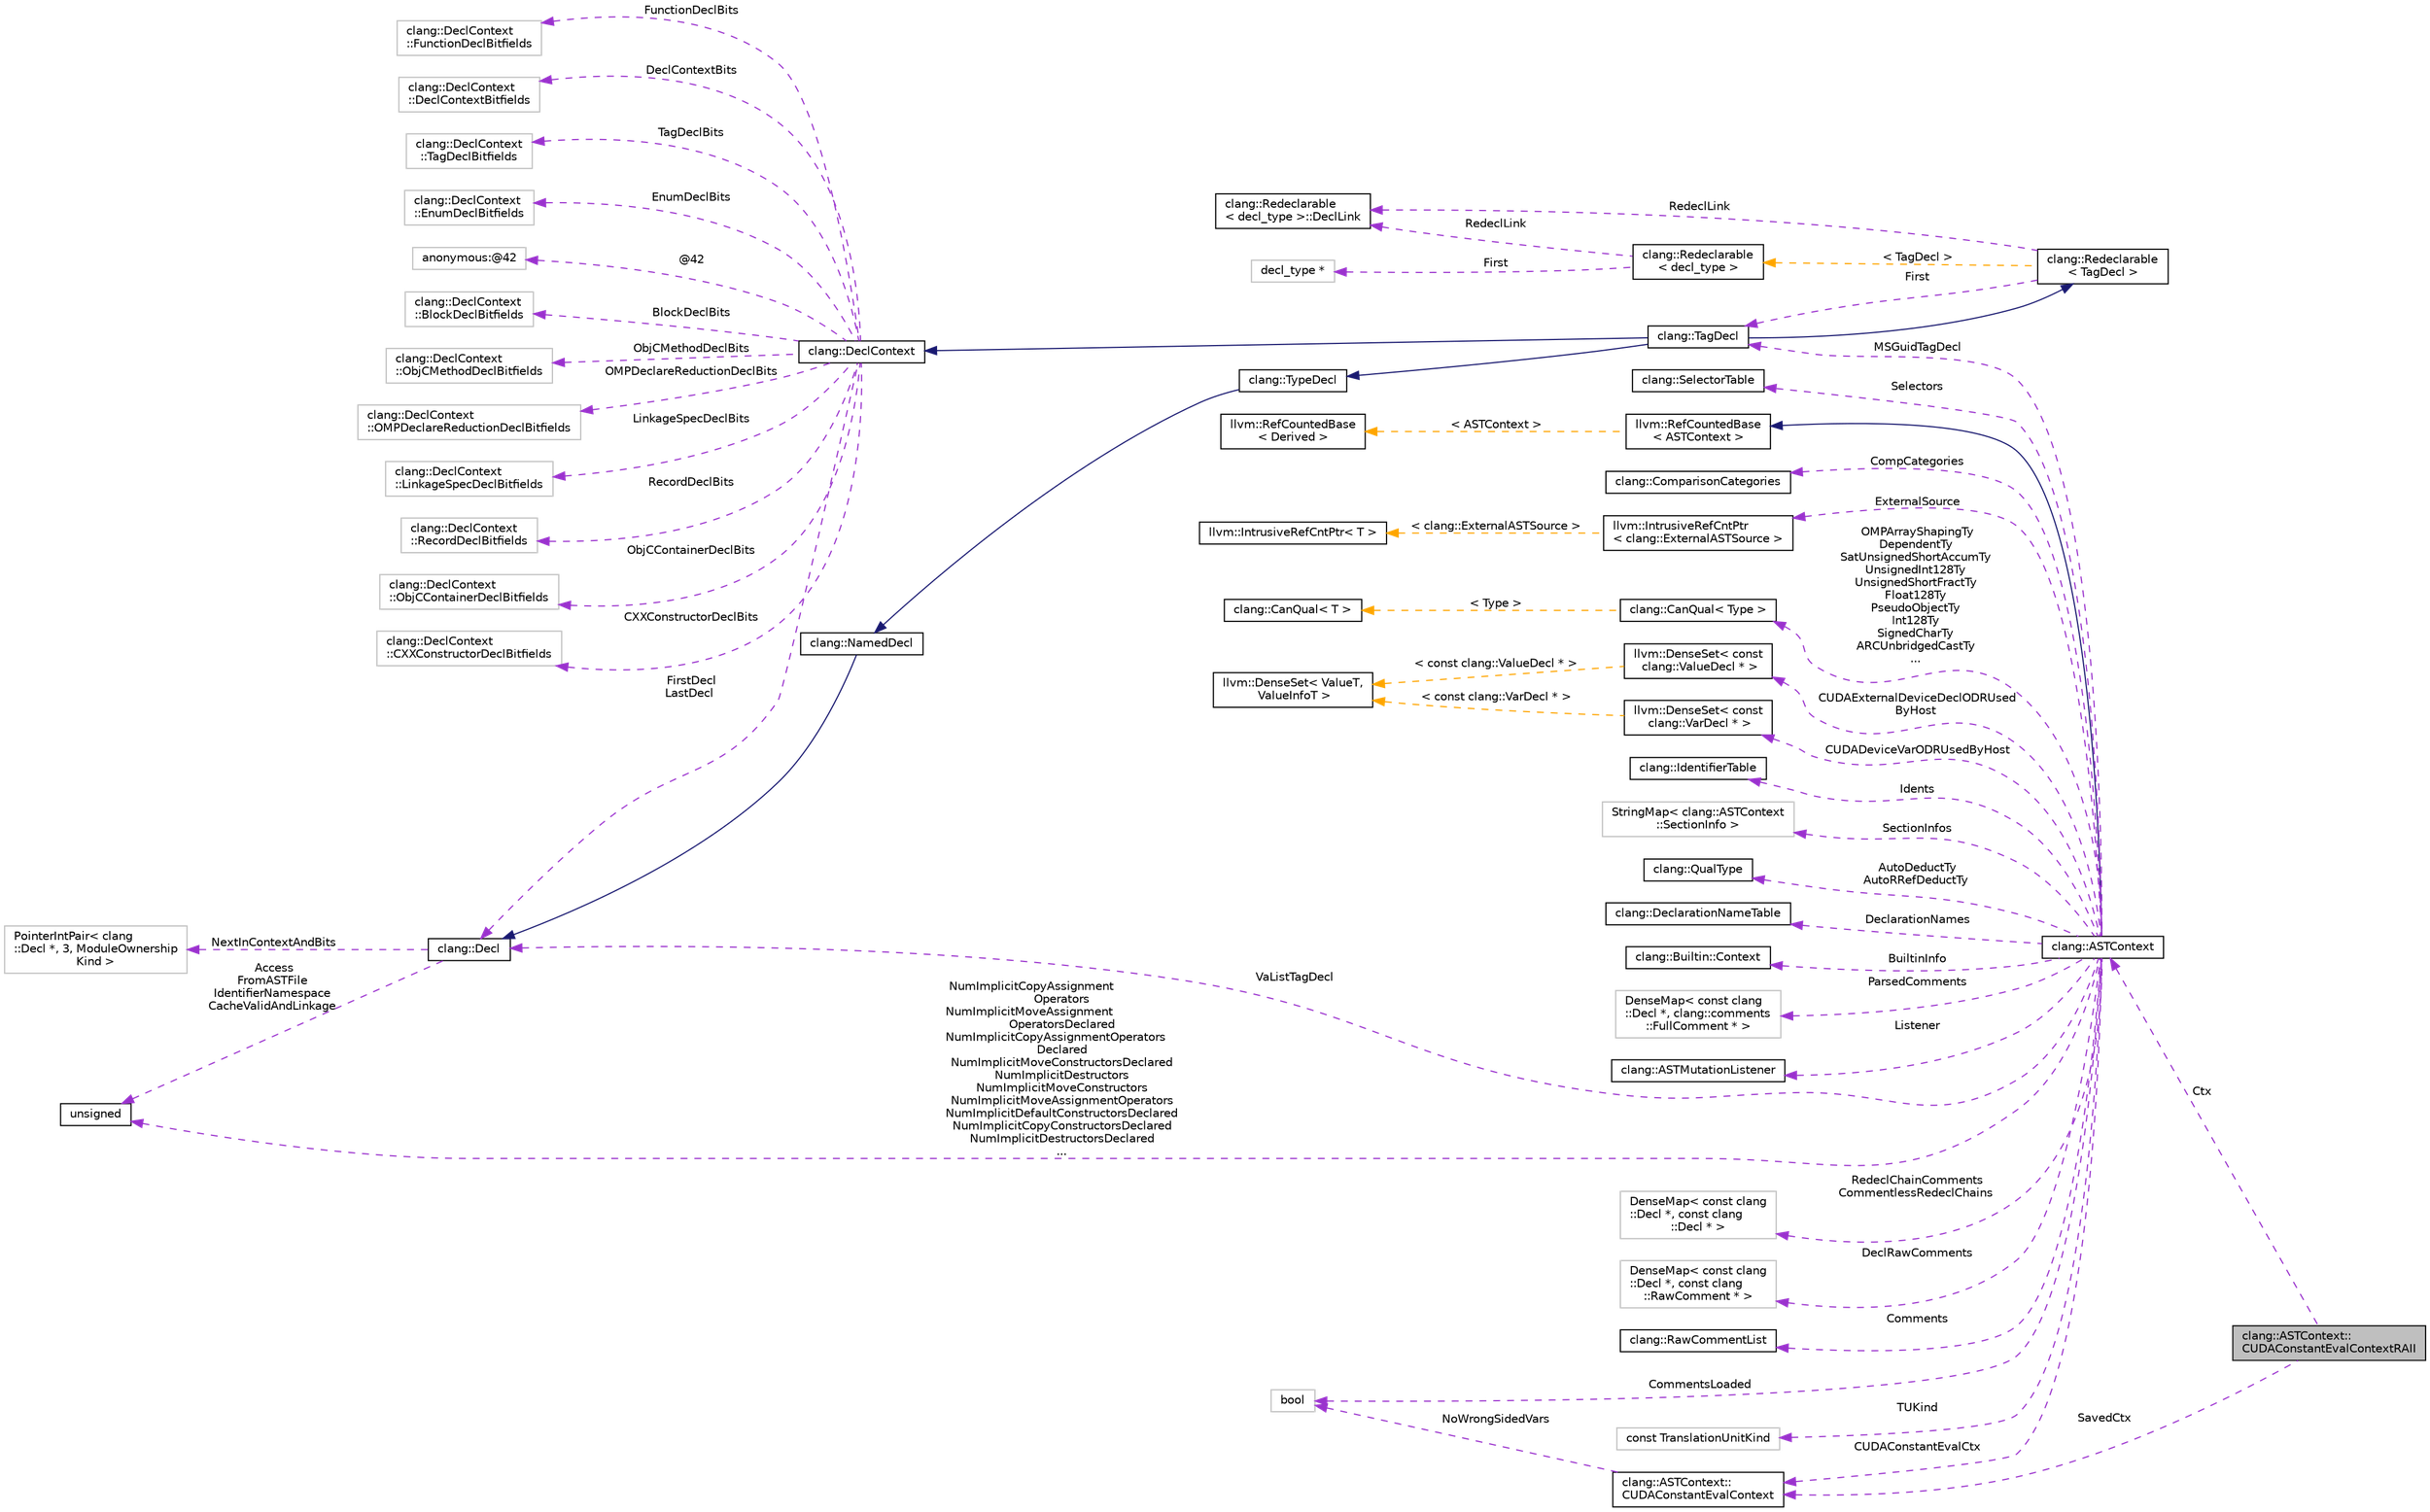 digraph "clang::ASTContext::CUDAConstantEvalContextRAII"
{
 // LATEX_PDF_SIZE
  bgcolor="transparent";
  edge [fontname="Helvetica",fontsize="10",labelfontname="Helvetica",labelfontsize="10"];
  node [fontname="Helvetica",fontsize="10",shape=record];
  rankdir="LR";
  Node1 [label="clang::ASTContext::\lCUDAConstantEvalContextRAII",height=0.2,width=0.4,color="black", fillcolor="grey75", style="filled", fontcolor="black",tooltip=" "];
  Node2 -> Node1 [dir="back",color="darkorchid3",fontsize="10",style="dashed",label=" Ctx" ,fontname="Helvetica"];
  Node2 [label="clang::ASTContext",height=0.2,width=0.4,color="black",URL="$classclang_1_1ASTContext.html",tooltip="Holds long-lived AST nodes (such as types and decls) that can be referred to throughout the semantic ..."];
  Node3 -> Node2 [dir="back",color="midnightblue",fontsize="10",style="solid",fontname="Helvetica"];
  Node3 [label="llvm::RefCountedBase\l\< ASTContext \>",height=0.2,width=0.4,color="black",URL="$classllvm_1_1RefCountedBase.html",tooltip=" "];
  Node4 -> Node3 [dir="back",color="orange",fontsize="10",style="dashed",label=" \< ASTContext \>" ,fontname="Helvetica"];
  Node4 [label="llvm::RefCountedBase\l\< Derived \>",height=0.2,width=0.4,color="black",URL="$classllvm_1_1RefCountedBase.html",tooltip=" "];
  Node5 -> Node2 [dir="back",color="darkorchid3",fontsize="10",style="dashed",label=" CompCategories" ,fontname="Helvetica"];
  Node5 [label="clang::ComparisonCategories",height=0.2,width=0.4,color="black",URL="$classclang_1_1ComparisonCategories.html",tooltip=" "];
  Node6 -> Node2 [dir="back",color="darkorchid3",fontsize="10",style="dashed",label=" ExternalSource" ,fontname="Helvetica"];
  Node6 [label="llvm::IntrusiveRefCntPtr\l\< clang::ExternalASTSource \>",height=0.2,width=0.4,color="black",URL="$classllvm_1_1IntrusiveRefCntPtr.html",tooltip=" "];
  Node7 -> Node6 [dir="back",color="orange",fontsize="10",style="dashed",label=" \< clang::ExternalASTSource \>" ,fontname="Helvetica"];
  Node7 [label="llvm::IntrusiveRefCntPtr\< T \>",height=0.2,width=0.4,color="black",URL="$classllvm_1_1IntrusiveRefCntPtr.html",tooltip=" "];
  Node8 -> Node2 [dir="back",color="darkorchid3",fontsize="10",style="dashed",label=" OMPArrayShapingTy\nDependentTy\nSatUnsignedShortAccumTy\nUnsignedInt128Ty\nUnsignedShortFractTy\nFloat128Ty\nPseudoObjectTy\nInt128Ty\nSignedCharTy\nARCUnbridgedCastTy\n..." ,fontname="Helvetica"];
  Node8 [label="clang::CanQual\< Type \>",height=0.2,width=0.4,color="black",URL="$classclang_1_1CanQual.html",tooltip=" "];
  Node9 -> Node8 [dir="back",color="orange",fontsize="10",style="dashed",label=" \< Type \>" ,fontname="Helvetica"];
  Node9 [label="clang::CanQual\< T \>",height=0.2,width=0.4,color="black",URL="$classclang_1_1CanQual.html",tooltip="Represents a canonical, potentially-qualified type."];
  Node10 -> Node2 [dir="back",color="darkorchid3",fontsize="10",style="dashed",label=" CUDAExternalDeviceDeclODRUsed\lByHost" ,fontname="Helvetica"];
  Node10 [label="llvm::DenseSet\< const\l clang::ValueDecl * \>",height=0.2,width=0.4,color="black",URL="$classllvm_1_1DenseSet.html",tooltip=" "];
  Node11 -> Node10 [dir="back",color="orange",fontsize="10",style="dashed",label=" \< const clang::ValueDecl * \>" ,fontname="Helvetica"];
  Node11 [label="llvm::DenseSet\< ValueT,\l ValueInfoT \>",height=0.2,width=0.4,color="black",URL="$classllvm_1_1DenseSet.html",tooltip=" "];
  Node12 -> Node2 [dir="back",color="darkorchid3",fontsize="10",style="dashed",label=" Idents" ,fontname="Helvetica"];
  Node12 [label="clang::IdentifierTable",height=0.2,width=0.4,color="black",URL="$classclang_1_1IdentifierTable.html",tooltip="Implements an efficient mapping from strings to IdentifierInfo nodes."];
  Node13 -> Node2 [dir="back",color="darkorchid3",fontsize="10",style="dashed",label=" SectionInfos" ,fontname="Helvetica"];
  Node13 [label="StringMap\< clang::ASTContext\l::SectionInfo \>",height=0.2,width=0.4,color="grey75",tooltip=" "];
  Node14 -> Node2 [dir="back",color="darkorchid3",fontsize="10",style="dashed",label=" AutoDeductTy\nAutoRRefDeductTy" ,fontname="Helvetica"];
  Node14 [label="clang::QualType",height=0.2,width=0.4,color="black",URL="$classclang_1_1QualType.html",tooltip="A (possibly-)qualified type."];
  Node15 -> Node2 [dir="back",color="darkorchid3",fontsize="10",style="dashed",label=" MSGuidTagDecl" ,fontname="Helvetica"];
  Node15 [label="clang::TagDecl",height=0.2,width=0.4,color="black",URL="$classclang_1_1TagDecl.html",tooltip="Represents the declaration of a struct/union/class/enum."];
  Node16 -> Node15 [dir="back",color="midnightblue",fontsize="10",style="solid",fontname="Helvetica"];
  Node16 [label="clang::TypeDecl",height=0.2,width=0.4,color="black",URL="$classclang_1_1TypeDecl.html",tooltip="Represents a declaration of a type."];
  Node17 -> Node16 [dir="back",color="midnightblue",fontsize="10",style="solid",fontname="Helvetica"];
  Node17 [label="clang::NamedDecl",height=0.2,width=0.4,color="black",URL="$classclang_1_1NamedDecl.html",tooltip="This represents a decl that may have a name."];
  Node18 -> Node17 [dir="back",color="midnightblue",fontsize="10",style="solid",fontname="Helvetica"];
  Node18 [label="clang::Decl",height=0.2,width=0.4,color="black",URL="$classclang_1_1Decl.html",tooltip="Decl - This represents one declaration (or definition), e.g."];
  Node19 -> Node18 [dir="back",color="darkorchid3",fontsize="10",style="dashed",label=" NextInContextAndBits" ,fontname="Helvetica"];
  Node19 [label="PointerIntPair\< clang\l::Decl *, 3, ModuleOwnership\lKind \>",height=0.2,width=0.4,color="grey75",tooltip=" "];
  Node20 -> Node18 [dir="back",color="darkorchid3",fontsize="10",style="dashed",label=" Access\nFromASTFile\nIdentifierNamespace\nCacheValidAndLinkage" ,fontname="Helvetica"];
  Node20 [label="unsigned",height=0.2,width=0.4,color="black",URL="$classunsigned.html",tooltip=" "];
  Node21 -> Node15 [dir="back",color="midnightblue",fontsize="10",style="solid",fontname="Helvetica"];
  Node21 [label="clang::DeclContext",height=0.2,width=0.4,color="black",URL="$classclang_1_1DeclContext.html",tooltip="DeclContext - This is used only as base class of specific decl types that can act as declaration cont..."];
  Node22 -> Node21 [dir="back",color="darkorchid3",fontsize="10",style="dashed",label=" TagDeclBits" ,fontname="Helvetica"];
  Node22 [label="clang::DeclContext\l::TagDeclBitfields",height=0.2,width=0.4,color="grey75",tooltip="Stores the bits used by TagDecl."];
  Node23 -> Node21 [dir="back",color="darkorchid3",fontsize="10",style="dashed",label=" EnumDeclBits" ,fontname="Helvetica"];
  Node23 [label="clang::DeclContext\l::EnumDeclBitfields",height=0.2,width=0.4,color="grey75",tooltip="Stores the bits used by EnumDecl."];
  Node24 -> Node21 [dir="back",color="darkorchid3",fontsize="10",style="dashed",label=" @42" ,fontname="Helvetica"];
  Node24 [label="anonymous:@42",height=0.2,width=0.4,color="grey75",tooltip=" "];
  Node25 -> Node21 [dir="back",color="darkorchid3",fontsize="10",style="dashed",label=" BlockDeclBits" ,fontname="Helvetica"];
  Node25 [label="clang::DeclContext\l::BlockDeclBitfields",height=0.2,width=0.4,color="grey75",tooltip="Stores the bits used by BlockDecl."];
  Node26 -> Node21 [dir="back",color="darkorchid3",fontsize="10",style="dashed",label=" ObjCMethodDeclBits" ,fontname="Helvetica"];
  Node26 [label="clang::DeclContext\l::ObjCMethodDeclBitfields",height=0.2,width=0.4,color="grey75",tooltip="Stores the bits used by ObjCMethodDecl."];
  Node27 -> Node21 [dir="back",color="darkorchid3",fontsize="10",style="dashed",label=" OMPDeclareReductionDeclBits" ,fontname="Helvetica"];
  Node27 [label="clang::DeclContext\l::OMPDeclareReductionDeclBitfields",height=0.2,width=0.4,color="grey75",tooltip="Stores the bits used by OMPDeclareReductionDecl."];
  Node28 -> Node21 [dir="back",color="darkorchid3",fontsize="10",style="dashed",label=" LinkageSpecDeclBits" ,fontname="Helvetica"];
  Node28 [label="clang::DeclContext\l::LinkageSpecDeclBitfields",height=0.2,width=0.4,color="grey75",tooltip="Stores the bits used by LinkageSpecDecl."];
  Node29 -> Node21 [dir="back",color="darkorchid3",fontsize="10",style="dashed",label=" RecordDeclBits" ,fontname="Helvetica"];
  Node29 [label="clang::DeclContext\l::RecordDeclBitfields",height=0.2,width=0.4,color="grey75",tooltip="Stores the bits used by RecordDecl."];
  Node30 -> Node21 [dir="back",color="darkorchid3",fontsize="10",style="dashed",label=" ObjCContainerDeclBits" ,fontname="Helvetica"];
  Node30 [label="clang::DeclContext\l::ObjCContainerDeclBitfields",height=0.2,width=0.4,color="grey75",tooltip="Stores the bits used by ObjCContainerDecl."];
  Node31 -> Node21 [dir="back",color="darkorchid3",fontsize="10",style="dashed",label=" CXXConstructorDeclBits" ,fontname="Helvetica"];
  Node31 [label="clang::DeclContext\l::CXXConstructorDeclBitfields",height=0.2,width=0.4,color="grey75",tooltip="Stores the bits used by CXXConstructorDecl."];
  Node32 -> Node21 [dir="back",color="darkorchid3",fontsize="10",style="dashed",label=" FunctionDeclBits" ,fontname="Helvetica"];
  Node32 [label="clang::DeclContext\l::FunctionDeclBitfields",height=0.2,width=0.4,color="grey75",tooltip="Stores the bits used by FunctionDecl."];
  Node33 -> Node21 [dir="back",color="darkorchid3",fontsize="10",style="dashed",label=" DeclContextBits" ,fontname="Helvetica"];
  Node33 [label="clang::DeclContext\l::DeclContextBitfields",height=0.2,width=0.4,color="grey75",tooltip="Stores the bits used by DeclContext."];
  Node18 -> Node21 [dir="back",color="darkorchid3",fontsize="10",style="dashed",label=" FirstDecl\nLastDecl" ,fontname="Helvetica"];
  Node34 -> Node15 [dir="back",color="midnightblue",fontsize="10",style="solid",fontname="Helvetica"];
  Node34 [label="clang::Redeclarable\l\< TagDecl \>",height=0.2,width=0.4,color="black",URL="$classclang_1_1Redeclarable.html",tooltip=" "];
  Node15 -> Node34 [dir="back",color="darkorchid3",fontsize="10",style="dashed",label=" First" ,fontname="Helvetica"];
  Node35 -> Node34 [dir="back",color="darkorchid3",fontsize="10",style="dashed",label=" RedeclLink" ,fontname="Helvetica"];
  Node35 [label="clang::Redeclarable\l\< decl_type \>::DeclLink",height=0.2,width=0.4,color="black",URL="$classclang_1_1Redeclarable_1_1DeclLink.html",tooltip=" "];
  Node36 -> Node34 [dir="back",color="orange",fontsize="10",style="dashed",label=" \< TagDecl \>" ,fontname="Helvetica"];
  Node36 [label="clang::Redeclarable\l\< decl_type \>",height=0.2,width=0.4,color="black",URL="$classclang_1_1Redeclarable.html",tooltip="Provides common interface for the Decls that can be redeclared."];
  Node35 -> Node36 [dir="back",color="darkorchid3",fontsize="10",style="dashed",label=" RedeclLink" ,fontname="Helvetica"];
  Node37 -> Node36 [dir="back",color="darkorchid3",fontsize="10",style="dashed",label=" First" ,fontname="Helvetica"];
  Node37 [label="decl_type *",height=0.2,width=0.4,color="grey75",tooltip=" "];
  Node38 -> Node2 [dir="back",color="darkorchid3",fontsize="10",style="dashed",label=" RedeclChainComments\nCommentlessRedeclChains" ,fontname="Helvetica"];
  Node38 [label="DenseMap\< const clang\l::Decl *, const clang\l::Decl * \>",height=0.2,width=0.4,color="grey75",tooltip=" "];
  Node39 -> Node2 [dir="back",color="darkorchid3",fontsize="10",style="dashed",label=" DeclRawComments" ,fontname="Helvetica"];
  Node39 [label="DenseMap\< const clang\l::Decl *, const clang\l::RawComment * \>",height=0.2,width=0.4,color="grey75",tooltip=" "];
  Node40 -> Node2 [dir="back",color="darkorchid3",fontsize="10",style="dashed",label=" Comments" ,fontname="Helvetica"];
  Node40 [label="clang::RawCommentList",height=0.2,width=0.4,color="black",URL="$classclang_1_1RawCommentList.html",tooltip="This class represents all comments included in the translation unit, sorted in order of appearance in..."];
  Node41 -> Node2 [dir="back",color="darkorchid3",fontsize="10",style="dashed",label=" CommentsLoaded" ,fontname="Helvetica"];
  Node41 [label="bool",height=0.2,width=0.4,color="grey75",tooltip=" "];
  Node42 -> Node2 [dir="back",color="darkorchid3",fontsize="10",style="dashed",label=" TUKind" ,fontname="Helvetica"];
  Node42 [label="const TranslationUnitKind",height=0.2,width=0.4,color="grey75",tooltip=" "];
  Node43 -> Node2 [dir="back",color="darkorchid3",fontsize="10",style="dashed",label=" Selectors" ,fontname="Helvetica"];
  Node43 [label="clang::SelectorTable",height=0.2,width=0.4,color="black",URL="$classclang_1_1SelectorTable.html",tooltip="This table allows us to fully hide how we implement multi-keyword caching."];
  Node20 -> Node2 [dir="back",color="darkorchid3",fontsize="10",style="dashed",label=" NumImplicitCopyAssignment\lOperators\nNumImplicitMoveAssignment\lOperatorsDeclared\nNumImplicitCopyAssignmentOperators\lDeclared\nNumImplicitMoveConstructorsDeclared\nNumImplicitDestructors\nNumImplicitMoveConstructors\nNumImplicitMoveAssignmentOperators\nNumImplicitDefaultConstructorsDeclared\nNumImplicitCopyConstructorsDeclared\nNumImplicitDestructorsDeclared\n..." ,fontname="Helvetica"];
  Node18 -> Node2 [dir="back",color="darkorchid3",fontsize="10",style="dashed",label=" VaListTagDecl" ,fontname="Helvetica"];
  Node44 -> Node2 [dir="back",color="darkorchid3",fontsize="10",style="dashed",label=" CUDAConstantEvalCtx" ,fontname="Helvetica"];
  Node44 [label="clang::ASTContext::\lCUDAConstantEvalContext",height=0.2,width=0.4,color="black",URL="$structclang_1_1ASTContext_1_1CUDAConstantEvalContext.html",tooltip=" "];
  Node41 -> Node44 [dir="back",color="darkorchid3",fontsize="10",style="dashed",label=" NoWrongSidedVars" ,fontname="Helvetica"];
  Node45 -> Node2 [dir="back",color="darkorchid3",fontsize="10",style="dashed",label=" DeclarationNames" ,fontname="Helvetica"];
  Node45 [label="clang::DeclarationNameTable",height=0.2,width=0.4,color="black",URL="$classclang_1_1DeclarationNameTable.html",tooltip="DeclarationNameTable is used to store and retrieve DeclarationName instances for the various kinds of..."];
  Node46 -> Node2 [dir="back",color="darkorchid3",fontsize="10",style="dashed",label=" BuiltinInfo" ,fontname="Helvetica"];
  Node46 [label="clang::Builtin::Context",height=0.2,width=0.4,color="black",URL="$classclang_1_1Builtin_1_1Context.html",tooltip="Holds information about both target-independent and target-specific builtins, allowing easy queries b..."];
  Node47 -> Node2 [dir="back",color="darkorchid3",fontsize="10",style="dashed",label=" CUDADeviceVarODRUsedByHost" ,fontname="Helvetica"];
  Node47 [label="llvm::DenseSet\< const\l clang::VarDecl * \>",height=0.2,width=0.4,color="black",URL="$classllvm_1_1DenseSet.html",tooltip=" "];
  Node11 -> Node47 [dir="back",color="orange",fontsize="10",style="dashed",label=" \< const clang::VarDecl * \>" ,fontname="Helvetica"];
  Node48 -> Node2 [dir="back",color="darkorchid3",fontsize="10",style="dashed",label=" ParsedComments" ,fontname="Helvetica"];
  Node48 [label="DenseMap\< const clang\l::Decl *, clang::comments\l::FullComment * \>",height=0.2,width=0.4,color="grey75",tooltip=" "];
  Node49 -> Node2 [dir="back",color="darkorchid3",fontsize="10",style="dashed",label=" Listener" ,fontname="Helvetica"];
  Node49 [label="clang::ASTMutationListener",height=0.2,width=0.4,color="black",URL="$classclang_1_1ASTMutationListener.html",tooltip="An abstract interface that should be implemented by listeners that want to be notified when an AST en..."];
  Node44 -> Node1 [dir="back",color="darkorchid3",fontsize="10",style="dashed",label=" SavedCtx" ,fontname="Helvetica"];
}
